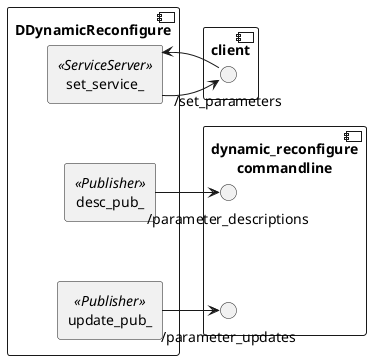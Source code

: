 @startuml
component DDynamicReconfigure as ddr {
    rectangle update_pub_ <<Publisher>> as uppub
    rectangle desc_pub_ <<Publisher>> as descpub
    rectangle set_service_ <<ServiceServer>> as set
    set -[hidden]->descpub
    descpub -[hidden]->uppub
}
component client {
    circle "/set_parameters" as pset
}
component dynamic_reconfigure\ncommandline {
    circle "/parameter_descriptions" as pdesc
    circle "/parameter_updates" as pup
    pdesc -[hidden]->pup
}

uppub -> pup
descpub -> pdesc
set -> pset
pset -l-> set
@enduml